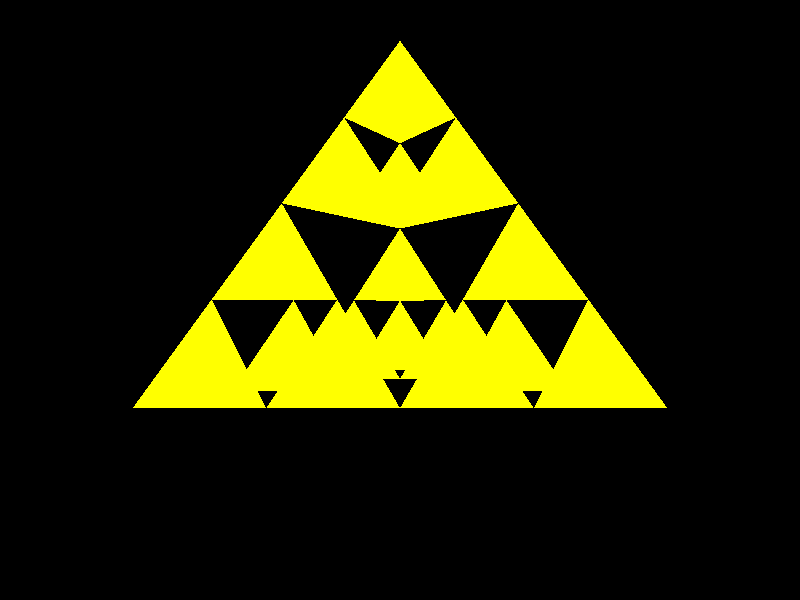 #macro Sierpinski(d, p0, p1, p2, p3)
    #if (d = 0)
        object {
            object {
                mesh {
                    triangle { p0, p1, p2 }
                    triangle { p0, p1, p3 }
                    triangle { p0, p2, p3 }
                    triangle { p1, p2, p3 }

                    texture {
                        pigment { color rgb <1,1,0> }
                        finish { ambient 0.1 diffuse 0.9 }
                    }

                    rotate <0,0,45>
                }
                rotate <-35,0,0>
            }
            rotate <0,120*clock,0>
        }
    #else
        #local p01 = (p0 + p1) / 2;
        #local p02 = (p0 + p2) / 2;
        #local p03 = (p0 + p3) / 2;
        #local p12 = (p1 + p2) / 2;
        #local p13 = (p1 + p3) / 2;
        #local p23 = (p2 + p3) / 2;

        Sierpinski(d-1, p0, p01, p02, p03)
        Sierpinski(d-1, p1, p01, p12, p13)
        Sierpinski(d-1, p2, p02, p12, p23)
        Sierpinski(d-1, p3, p03, p13, p23)
    #end
#end

light_source {
    <2, 4, -3>
    color rgb <1,1,1>
}

camera {
    location <0,0, -4>
    look_at <0,0,0>
}

background {
    color rgb <0,0,0>
}

Sierpinski(2, <1,1,1>, <1,-1,-1>, <-1, 1, -1>, <-1, -1, 1>)
